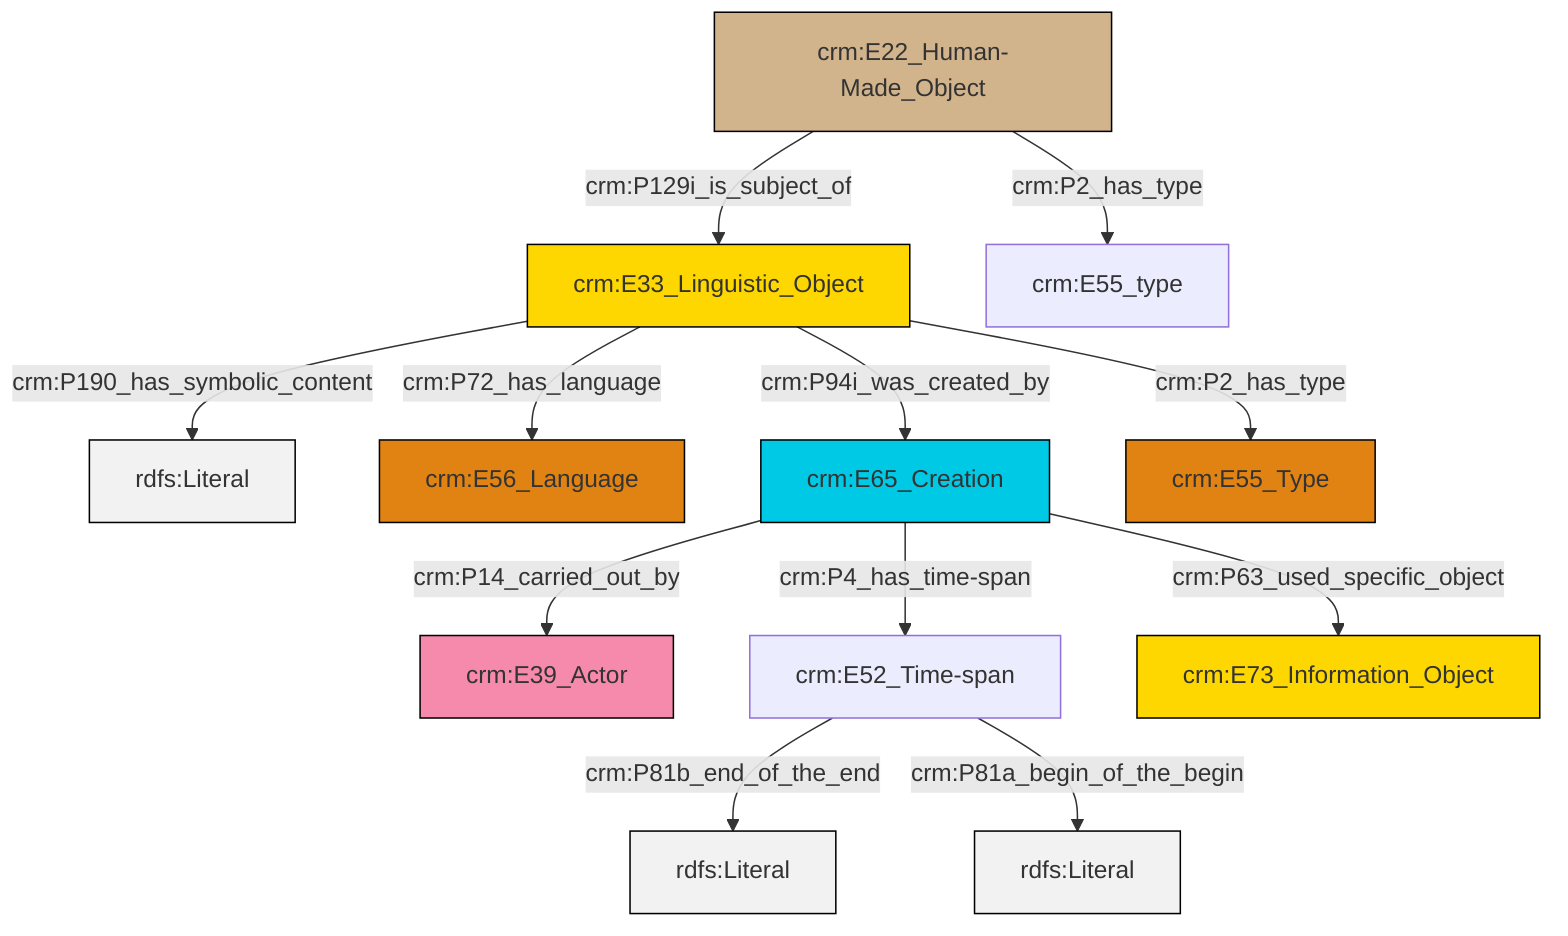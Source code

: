 graph TD
classDef Literal fill:#f2f2f2,stroke:#000000;
classDef CRM_Entity fill:#FFFFFF,stroke:#000000;
classDef Temporal_Entity fill:#00C9E6, stroke:#000000;
classDef Type fill:#E18312, stroke:#000000;
classDef Time-Span fill:#2C9C91, stroke:#000000;
classDef Appellation fill:#FFEB7F, stroke:#000000;
classDef Place fill:#008836, stroke:#000000;
classDef Persistent_Item fill:#B266B2, stroke:#000000;
classDef Conceptual_Object fill:#FFD700, stroke:#000000;
classDef Physical_Thing fill:#D2B48C, stroke:#000000;
classDef Actor fill:#f58aad, stroke:#000000;
classDef PC_Classes fill:#4ce600, stroke:#000000;
classDef Multi fill:#cccccc,stroke:#000000;

0["crm:E33_Linguistic_Object"]:::Conceptual_Object -->|crm:P190_has_symbolic_content| 1[rdfs:Literal]:::Literal
4["crm:E65_Creation"]:::Temporal_Entity -->|crm:P14_carried_out_by| 5["crm:E39_Actor"]:::Actor
6["crm:E52_Time-span"]:::Default -->|crm:P81b_end_of_the_end| 7[rdfs:Literal]:::Literal
9["crm:E22_Human-Made_Object"]:::Physical_Thing -->|crm:P129i_is_subject_of| 0["crm:E33_Linguistic_Object"]:::Conceptual_Object
0["crm:E33_Linguistic_Object"]:::Conceptual_Object -->|crm:P2_has_type| 10["crm:E55_Type"]:::Type
0["crm:E33_Linguistic_Object"]:::Conceptual_Object -->|crm:P72_has_language| 2["crm:E56_Language"]:::Type
6["crm:E52_Time-span"]:::Default -->|crm:P81a_begin_of_the_begin| 13[rdfs:Literal]:::Literal
4["crm:E65_Creation"]:::Temporal_Entity -->|crm:P63_used_specific_object| 14["crm:E73_Information_Object"]:::Conceptual_Object
4["crm:E65_Creation"]:::Temporal_Entity -->|crm:P4_has_time-span| 6["crm:E52_Time-span"]:::Default
9["crm:E22_Human-Made_Object"]:::Physical_Thing -->|crm:P2_has_type| 17["crm:E55_type"]:::Default
0["crm:E33_Linguistic_Object"]:::Conceptual_Object -->|crm:P94i_was_created_by| 4["crm:E65_Creation"]:::Temporal_Entity